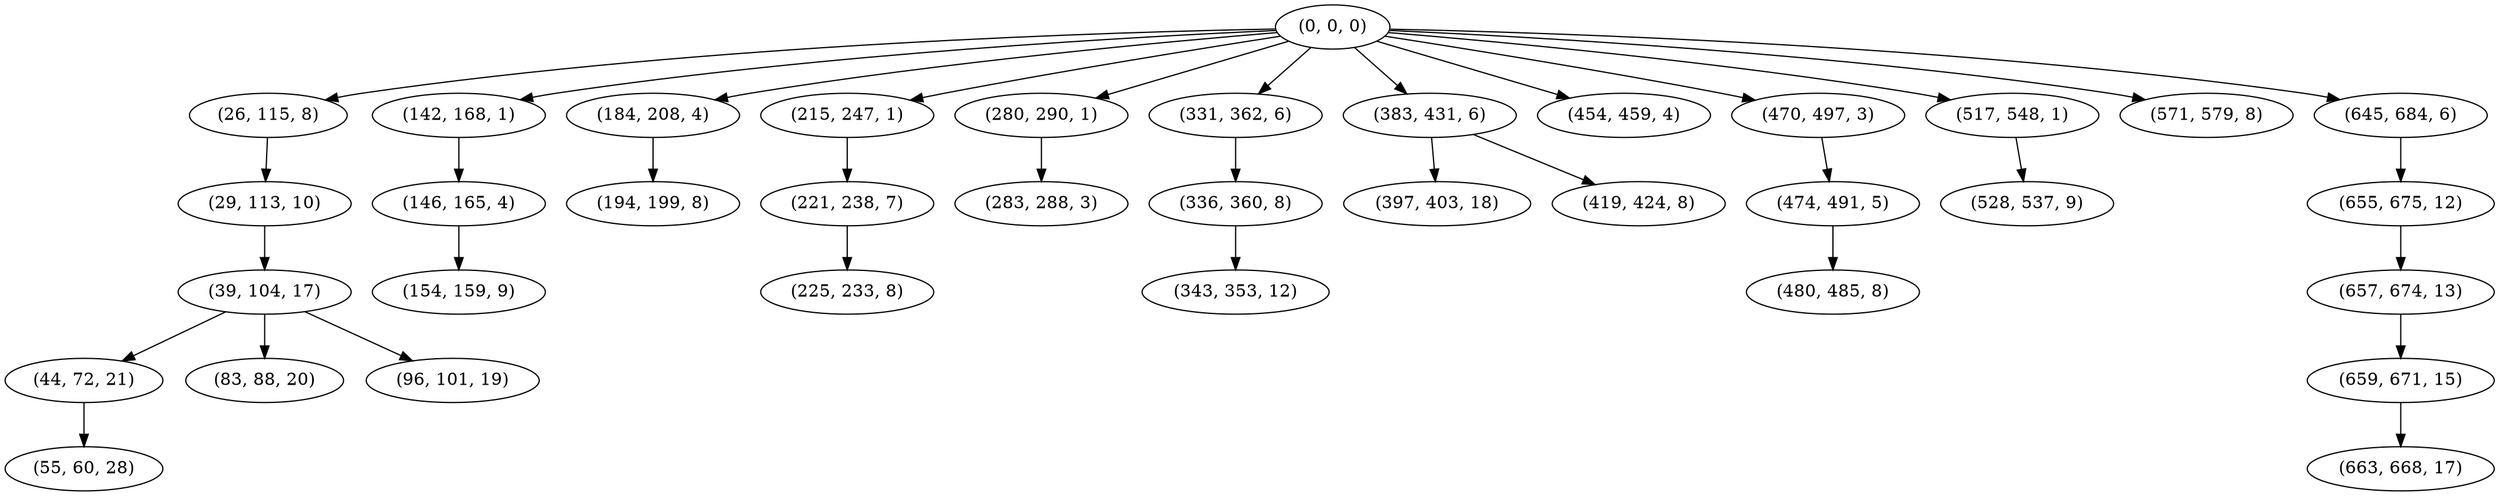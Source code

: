 digraph tree {
    "(0, 0, 0)";
    "(26, 115, 8)";
    "(29, 113, 10)";
    "(39, 104, 17)";
    "(44, 72, 21)";
    "(55, 60, 28)";
    "(83, 88, 20)";
    "(96, 101, 19)";
    "(142, 168, 1)";
    "(146, 165, 4)";
    "(154, 159, 9)";
    "(184, 208, 4)";
    "(194, 199, 8)";
    "(215, 247, 1)";
    "(221, 238, 7)";
    "(225, 233, 8)";
    "(280, 290, 1)";
    "(283, 288, 3)";
    "(331, 362, 6)";
    "(336, 360, 8)";
    "(343, 353, 12)";
    "(383, 431, 6)";
    "(397, 403, 18)";
    "(419, 424, 8)";
    "(454, 459, 4)";
    "(470, 497, 3)";
    "(474, 491, 5)";
    "(480, 485, 8)";
    "(517, 548, 1)";
    "(528, 537, 9)";
    "(571, 579, 8)";
    "(645, 684, 6)";
    "(655, 675, 12)";
    "(657, 674, 13)";
    "(659, 671, 15)";
    "(663, 668, 17)";
    "(0, 0, 0)" -> "(26, 115, 8)";
    "(0, 0, 0)" -> "(142, 168, 1)";
    "(0, 0, 0)" -> "(184, 208, 4)";
    "(0, 0, 0)" -> "(215, 247, 1)";
    "(0, 0, 0)" -> "(280, 290, 1)";
    "(0, 0, 0)" -> "(331, 362, 6)";
    "(0, 0, 0)" -> "(383, 431, 6)";
    "(0, 0, 0)" -> "(454, 459, 4)";
    "(0, 0, 0)" -> "(470, 497, 3)";
    "(0, 0, 0)" -> "(517, 548, 1)";
    "(0, 0, 0)" -> "(571, 579, 8)";
    "(0, 0, 0)" -> "(645, 684, 6)";
    "(26, 115, 8)" -> "(29, 113, 10)";
    "(29, 113, 10)" -> "(39, 104, 17)";
    "(39, 104, 17)" -> "(44, 72, 21)";
    "(39, 104, 17)" -> "(83, 88, 20)";
    "(39, 104, 17)" -> "(96, 101, 19)";
    "(44, 72, 21)" -> "(55, 60, 28)";
    "(142, 168, 1)" -> "(146, 165, 4)";
    "(146, 165, 4)" -> "(154, 159, 9)";
    "(184, 208, 4)" -> "(194, 199, 8)";
    "(215, 247, 1)" -> "(221, 238, 7)";
    "(221, 238, 7)" -> "(225, 233, 8)";
    "(280, 290, 1)" -> "(283, 288, 3)";
    "(331, 362, 6)" -> "(336, 360, 8)";
    "(336, 360, 8)" -> "(343, 353, 12)";
    "(383, 431, 6)" -> "(397, 403, 18)";
    "(383, 431, 6)" -> "(419, 424, 8)";
    "(470, 497, 3)" -> "(474, 491, 5)";
    "(474, 491, 5)" -> "(480, 485, 8)";
    "(517, 548, 1)" -> "(528, 537, 9)";
    "(645, 684, 6)" -> "(655, 675, 12)";
    "(655, 675, 12)" -> "(657, 674, 13)";
    "(657, 674, 13)" -> "(659, 671, 15)";
    "(659, 671, 15)" -> "(663, 668, 17)";
}

